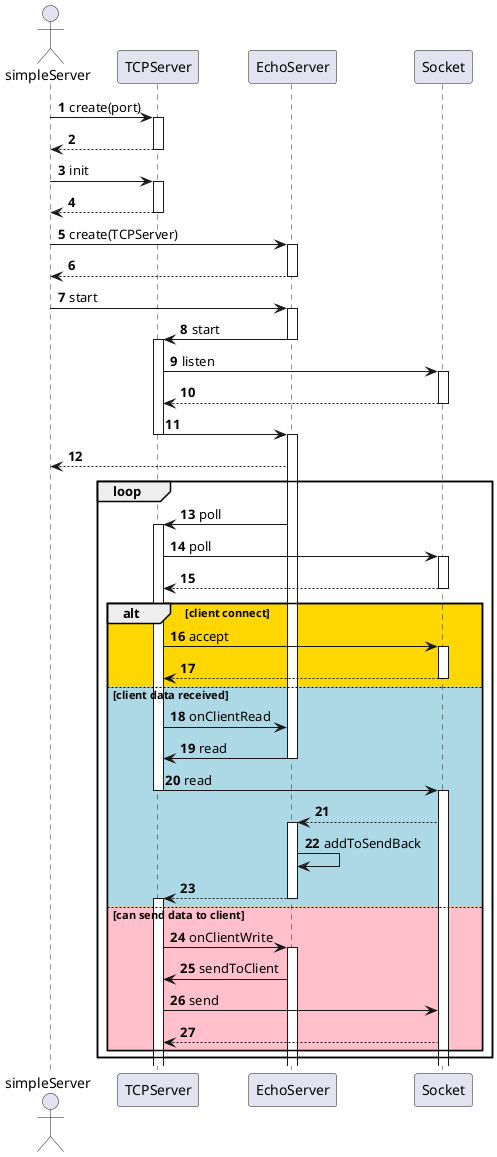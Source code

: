@startuml
'https://plantuml.com/sequence-diagram

autonumber

actor simpleServer

simpleServer -> TCPServer ++: create(port)

TCPServer --> simpleServer --

simpleServer -> TCPServer++ : init
TCPServer --> simpleServer --

simpleServer -> EchoServer++ : create(TCPServer)
EchoServer --> simpleServer --

simpleServer -> EchoServer++ : start
EchoServer -> TCPServer --++: start

TCPServer-> Socket++ : listen
Socket --> TCPServer --

TCPServer -> EchoServer --++
EchoServer -->simpleServer

loop
    EchoServer ->TCPServer ++: poll
    TCPServer -> Socket ++ : poll
    Socket --> TCPServer--
    alt #Gold client connect
        TCPServer -> Socket ++: accept
        Socket --> TCPServer --
    else #LightBlue client data received
        TCPServer -> EchoServer : onClientRead
        EchoServer -> TCPServer --: read
        TCPServer -> Socket --++: read
        Socket --> EchoServer++
        EchoServer -> EchoServer : addToSendBack
        EchoServer --> TCPServer --

    else #Pink can send data to client
        TCPServer++
        TCPServer -> EchoServer ++ : onClientWrite
        EchoServer -> TCPServer  : sendToClient
        TCPServer -> Socket  : send
        Socket --> TCPServer

    end

end



@enduml